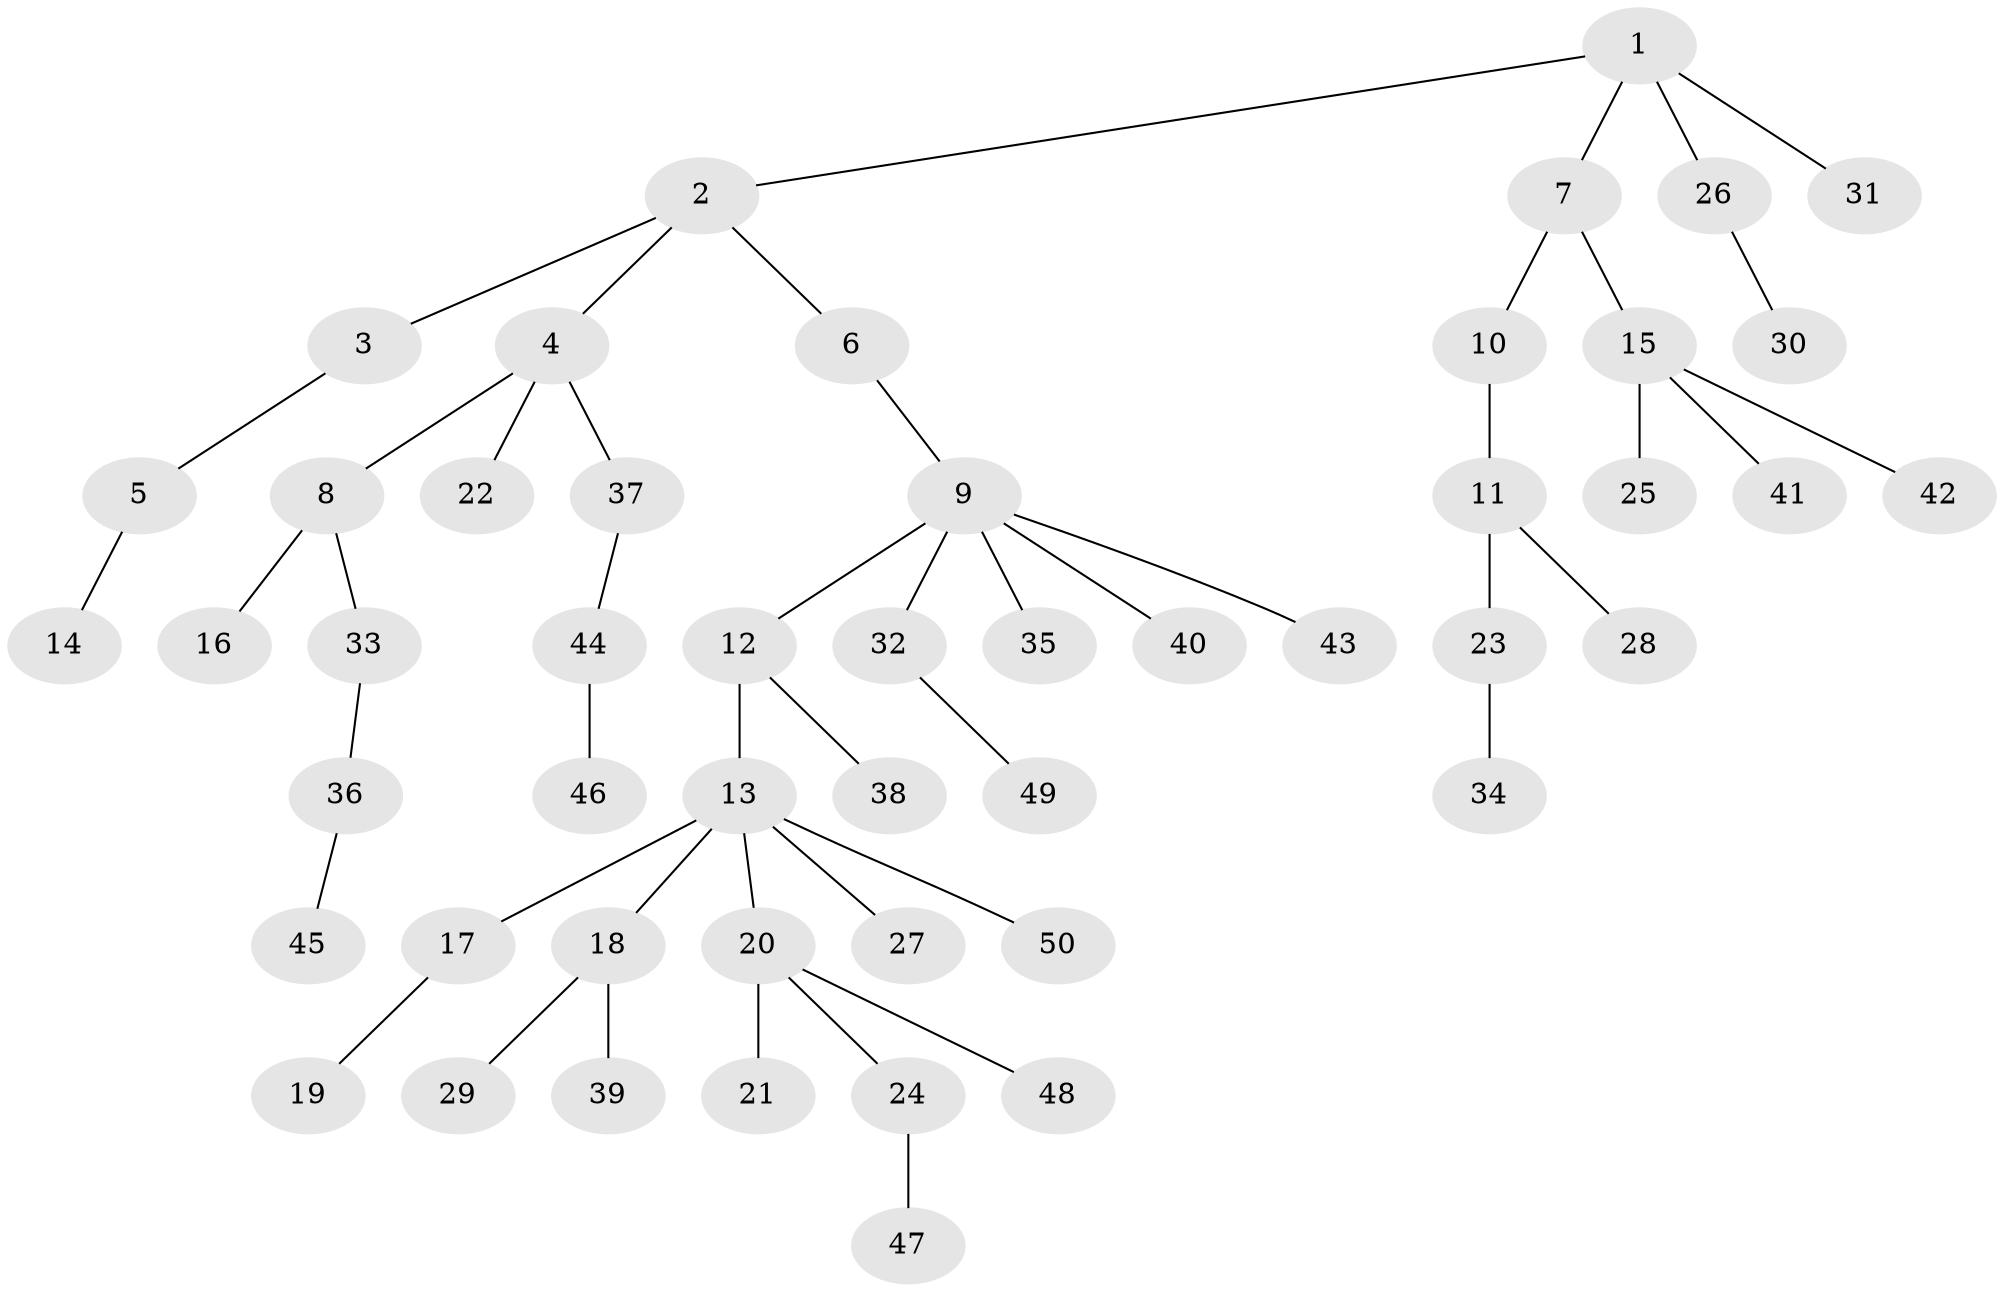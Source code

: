 // Generated by graph-tools (version 1.1) at 2025/53/03/09/25 04:53:18]
// undirected, 50 vertices, 49 edges
graph export_dot {
graph [start="1"]
  node [color=gray90,style=filled];
  1;
  2;
  3;
  4;
  5;
  6;
  7;
  8;
  9;
  10;
  11;
  12;
  13;
  14;
  15;
  16;
  17;
  18;
  19;
  20;
  21;
  22;
  23;
  24;
  25;
  26;
  27;
  28;
  29;
  30;
  31;
  32;
  33;
  34;
  35;
  36;
  37;
  38;
  39;
  40;
  41;
  42;
  43;
  44;
  45;
  46;
  47;
  48;
  49;
  50;
  1 -- 2;
  1 -- 7;
  1 -- 26;
  1 -- 31;
  2 -- 3;
  2 -- 4;
  2 -- 6;
  3 -- 5;
  4 -- 8;
  4 -- 22;
  4 -- 37;
  5 -- 14;
  6 -- 9;
  7 -- 10;
  7 -- 15;
  8 -- 16;
  8 -- 33;
  9 -- 12;
  9 -- 32;
  9 -- 35;
  9 -- 40;
  9 -- 43;
  10 -- 11;
  11 -- 23;
  11 -- 28;
  12 -- 13;
  12 -- 38;
  13 -- 17;
  13 -- 18;
  13 -- 20;
  13 -- 27;
  13 -- 50;
  15 -- 25;
  15 -- 41;
  15 -- 42;
  17 -- 19;
  18 -- 29;
  18 -- 39;
  20 -- 21;
  20 -- 24;
  20 -- 48;
  23 -- 34;
  24 -- 47;
  26 -- 30;
  32 -- 49;
  33 -- 36;
  36 -- 45;
  37 -- 44;
  44 -- 46;
}
